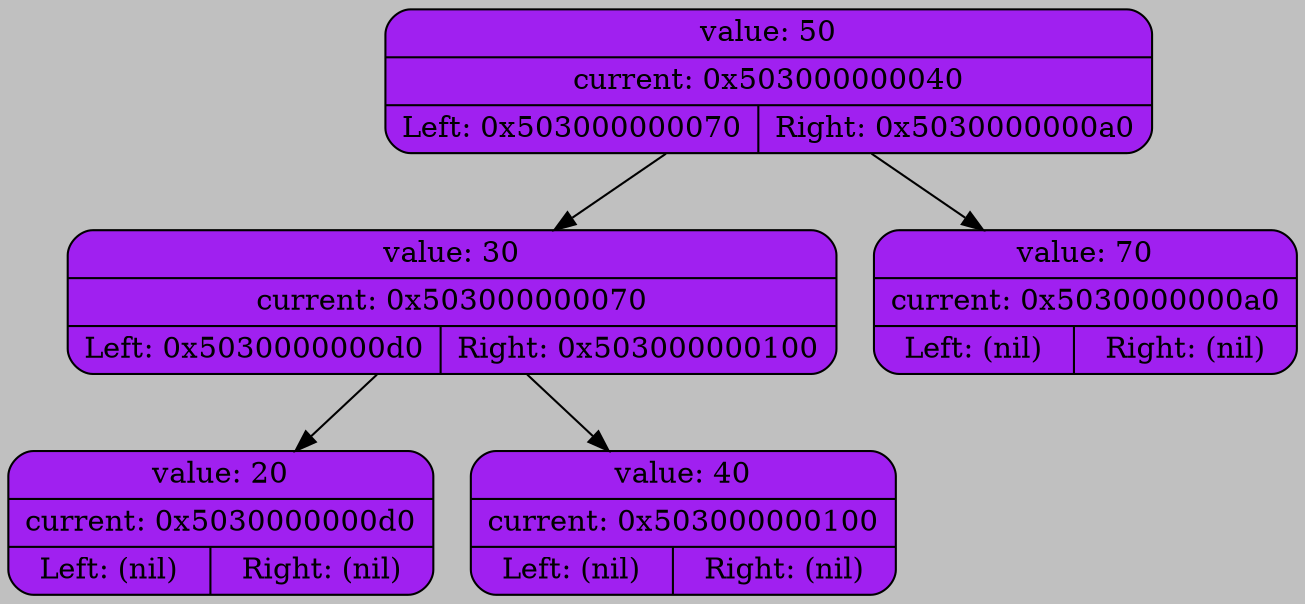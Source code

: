 digraph BinaryTree {
    bgcolor="#C0C0C0";

    node [shape=record];
    "0x503000000040" [shape=Mrecord, style=filled; fillcolor="purple"; label="{value: 50 | current: 0x503000000040 | { Left: 0x503000000070 | Right: 0x5030000000a0 } }"];
    "0x503000000040" -> "0x503000000070";
    "0x503000000070" [shape=Mrecord, style=filled; fillcolor="purple"; label="{value: 30 | current: 0x503000000070 | { Left: 0x5030000000d0 | Right: 0x503000000100 } }"];
    "0x503000000070" -> "0x5030000000d0";
    "0x5030000000d0" [shape=Mrecord, style=filled; fillcolor="purple"; label="{value: 20 | current: 0x5030000000d0 | { Left: (nil) | Right: (nil) } }"];
    "0x503000000070" -> "0x503000000100";
    "0x503000000100" [shape=Mrecord, style=filled; fillcolor="purple"; label="{value: 40 | current: 0x503000000100 | { Left: (nil) | Right: (nil) } }"];
    "0x503000000040" -> "0x5030000000a0";
    "0x5030000000a0" [shape=Mrecord, style=filled; fillcolor="purple"; label="{value: 70 | current: 0x5030000000a0 | { Left: (nil) | Right: (nil) } }"];
}
